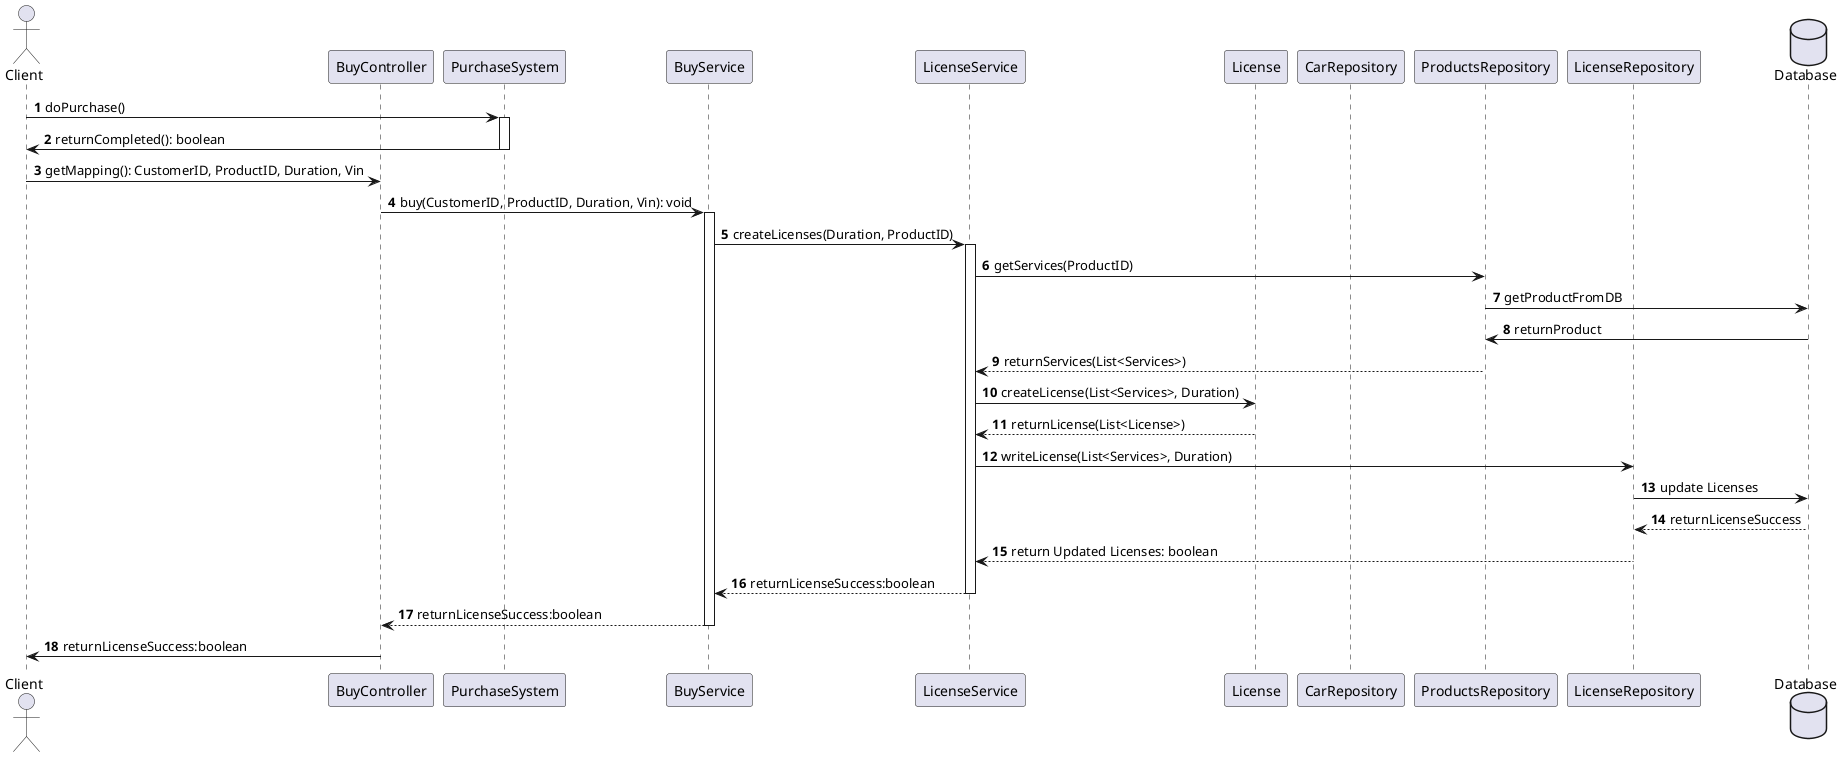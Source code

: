 @startuml
'https://plantuml.com/sequence-diagram
autonumber
actor Client as c

participant BuyController as co
participant PurchaseSystem as ps
participant BuyService as s
'participant LicenseController as lc
participant LicenseService as ls
participant License as l
participant CarRepository as ca
participant ProductsRepository as p
participant LicenseRepository as lr
database Database as db

c->ps : doPurchase()
'TODO add details Purchase
activate ps
ps->c : returnCompleted(): boolean
deactivate ps
c -> co: getMapping(): CustomerID, ProductID, Duration, Vin

co-> s: buy(CustomerID, ProductID, Duration, Vin): void
activate s
's -> ca: setProduct(ProductId, Vin)
'ca -> ls: setService(ServiceID)

s-> ls: createLicenses(Duration, ProductID)
activate ls
ls->p: getServices(ProductID)
p->db: getProductFromDB
db->p: returnProduct
p-->ls: returnServices(List<Services>)


ls->  l: createLicense(List<Services>, Duration)

l-->ls: returnLicense(List<License>)



ls-> lr: writeLicense(List<Services>, Duration)
lr->db: update Licenses
db-->lr: returnLicenseSuccess
lr-->  ls: return Updated Licenses: boolean
ls-->s: returnLicenseSuccess:boolean
deactivate ls
s-->co: returnLicenseSuccess:boolean
deactivate s
co->c: returnLicenseSuccess:boolean




@enduml